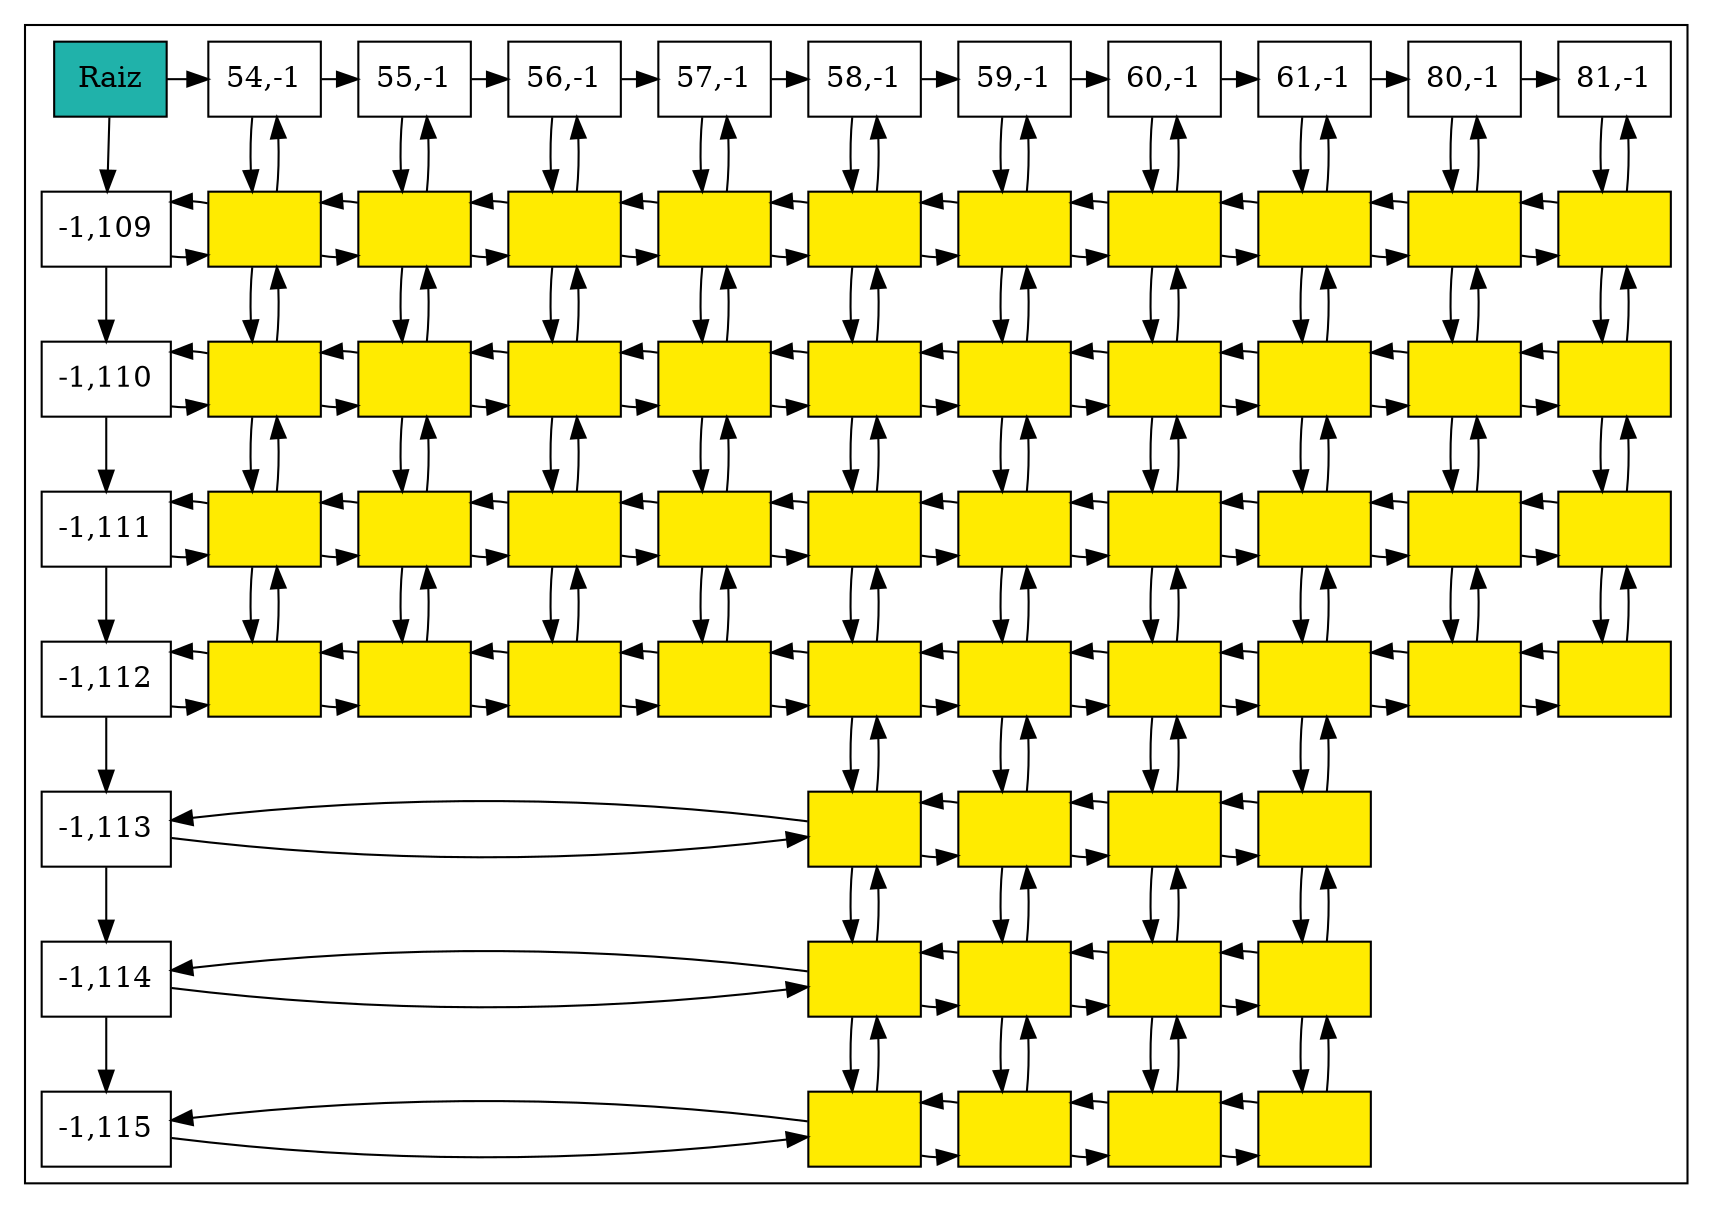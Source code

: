 digraph G {
node[shape=box style=filled];
subgraph cluster_0{
NodoRaiz[label="Raiz" fillcolor=lightseagreen]
Nodo1435937588[fillcolor=white label="-1,109" group=1];
Nodo1257000626[fillcolor=white label="-1,110" group=1];
Nodo1152285469[fillcolor=white label="-1,111" group=1];
Nodo769888429[fillcolor=white label="-1,112" group=1];
Nodo1296847150[fillcolor=white label="-1,113" group=1];
Nodo1711087595[fillcolor=white label="-1,114" group=1];
Nodo1388115674[fillcolor=white label="-1,115" group=1];
Nodo1676370648[fillcolor=white label="54,-1" group=56];
Nodo1275169450[fillcolor=white label="55,-1" group=57];
Nodo1099875974[fillcolor=white label="56,-1" group=58];
Nodo1949430347[fillcolor=white label="57,-1" group=59];
Nodo1291101111[fillcolor=white label="58,-1" group=60];
Nodo216015961[fillcolor=white label="59,-1" group=61];
Nodo1005414837[fillcolor=white label="60,-1" group=62];
Nodo1085634345[fillcolor=white label="61,-1" group=63];
Nodo699764115[fillcolor=white label="80,-1" group=82];
Nodo612021776[fillcolor=white label="81,-1" group=83];
Nodo1435937588->Nodo1257000626;
Nodo1257000626->Nodo1152285469;
Nodo1152285469->Nodo769888429;
Nodo769888429->Nodo1296847150;
Nodo1296847150->Nodo1711087595;
Nodo1711087595->Nodo1388115674;
Nodo1676370648->Nodo1275169450
Nodo1275169450->Nodo1099875974
Nodo1099875974->Nodo1949430347
Nodo1949430347->Nodo1291101111
Nodo1291101111->Nodo216015961
Nodo216015961->Nodo1005414837
Nodo1005414837->Nodo1085634345
Nodo1085634345->Nodo699764115
Nodo699764115->Nodo612021776
NodoRaiz->Nodo1435937588;
NodoRaiz->Nodo1676370648;
{rank=same;NodoRaiz;Nodo1676370648;Nodo1275169450;Nodo1099875974;Nodo1949430347;Nodo1291101111;Nodo216015961;Nodo1005414837;Nodo1085634345;Nodo699764115;Nodo612021776}
Nodo1946862571[label="" fillcolor="#FFEB00"group=56];
Nodo535690876[label="" fillcolor="#FFEB00"group=57];
Nodo439427335[label="" fillcolor="#FFEB00"group=58];
Nodo1804258919[label="" fillcolor="#FFEB00"group=59];
Nodo1237146982[label="" fillcolor="#FFEB00"group=60];
Nodo961758259[label="" fillcolor="#FFEB00"group=61];
Nodo712598279[label="" fillcolor="#FFEB00"group=62];
Nodo389900761[label="" fillcolor="#FFEB00"group=63];
Nodo877150261[label="" fillcolor="#FFEB00"group=82];
Nodo395966547[label="" fillcolor="#FFEB00"group=83];
Nodo1981399292[label="" fillcolor="#FFEB00"group=56];
Nodo169217095[label="" fillcolor="#FFEB00"group=57];
Nodo2091498712[label="" fillcolor="#FFEB00"group=58];
Nodo606767230[label="" fillcolor="#FFEB00"group=59];
Nodo470589991[label="" fillcolor="#FFEB00"group=60];
Nodo641921493[label="" fillcolor="#FFEB00"group=61];
Nodo389863097[label="" fillcolor="#FFEB00"group=62];
Nodo1738921304[label="" fillcolor="#FFEB00"group=63];
Nodo507600401[label="" fillcolor="#FFEB00"group=82];
Nodo792516693[label="" fillcolor="#FFEB00"group=83];
Nodo1589922325[label="" fillcolor="#FFEB00"group=56];
Nodo394419072[label="" fillcolor="#FFEB00"group=57];
Nodo61292215[label="" fillcolor="#FFEB00"group=58];
Nodo1250992358[label="" fillcolor="#FFEB00"group=59];
Nodo913891139[label="" fillcolor="#FFEB00"group=60];
Nodo857988183[label="" fillcolor="#FFEB00"group=61];
Nodo164302338[label="" fillcolor="#FFEB00"group=62];
Nodo1184045133[label="" fillcolor="#FFEB00"group=63];
Nodo920737051[label="" fillcolor="#FFEB00"group=82];
Nodo453895924[label="" fillcolor="#FFEB00"group=83];
Nodo1248284809[label="" fillcolor="#FFEB00"group=56];
Nodo350779640[label="" fillcolor="#FFEB00"group=57];
Nodo673033971[label="" fillcolor="#FFEB00"group=58];
Nodo1557387074[label="" fillcolor="#FFEB00"group=59];
Nodo742405961[label="" fillcolor="#FFEB00"group=60];
Nodo2075702657[label="" fillcolor="#FFEB00"group=61];
Nodo1041753651[label="" fillcolor="#FFEB00"group=62];
Nodo2084331380[label="" fillcolor="#FFEB00"group=63];
Nodo1366017477[label="" fillcolor="#FFEB00"group=82];
Nodo1874945748[label="" fillcolor="#FFEB00"group=83];
Nodo1860576097[label="" fillcolor="#FFEB00"group=60];
Nodo1883178550[label="" fillcolor="#FFEB00"group=61];
Nodo2138419225[label="" fillcolor="#FFEB00"group=62];
Nodo459710181[label="" fillcolor="#FFEB00"group=63];
Nodo1145326531[label="" fillcolor="#FFEB00"group=60];
Nodo1279454155[label="" fillcolor="#FFEB00"group=61];
Nodo518356770[label="" fillcolor="#FFEB00"group=62];
Nodo828066733[label="" fillcolor="#FFEB00"group=63];
Nodo1470567446[label="" fillcolor="#FFEB00"group=60];
Nodo207663514[label="" fillcolor="#FFEB00"group=61];
Nodo969528155[label="" fillcolor="#FFEB00"group=62];
Nodo1386541548[label="" fillcolor="#FFEB00"group=63];
{rank=same}
Nodo1435937588->Nodo1946862571;
Nodo1435937588->Nodo1946862571[dir=back];
Nodo1946862571->Nodo535690876;
Nodo1946862571->Nodo535690876[dir=back];
Nodo535690876->Nodo439427335;
Nodo535690876->Nodo439427335[dir=back];
Nodo439427335->Nodo1804258919;
Nodo439427335->Nodo1804258919[dir=back];
Nodo1804258919->Nodo1237146982;
Nodo1804258919->Nodo1237146982[dir=back];
Nodo1237146982->Nodo961758259;
Nodo1237146982->Nodo961758259[dir=back];
Nodo961758259->Nodo712598279;
Nodo961758259->Nodo712598279[dir=back];
Nodo712598279->Nodo389900761;
Nodo712598279->Nodo389900761[dir=back];
Nodo389900761->Nodo877150261;
Nodo389900761->Nodo877150261[dir=back];
Nodo877150261->Nodo395966547;
Nodo877150261->Nodo395966547[dir=back];
{rank=same;Nodo1435937588;Nodo1946862571;Nodo535690876;Nodo439427335;Nodo1804258919;Nodo1237146982;Nodo961758259;Nodo712598279;Nodo389900761;Nodo877150261;Nodo395966547}
Nodo1257000626->Nodo1981399292;
Nodo1257000626->Nodo1981399292[dir=back];
Nodo1981399292->Nodo169217095;
Nodo1981399292->Nodo169217095[dir=back];
Nodo169217095->Nodo2091498712;
Nodo169217095->Nodo2091498712[dir=back];
Nodo2091498712->Nodo606767230;
Nodo2091498712->Nodo606767230[dir=back];
Nodo606767230->Nodo470589991;
Nodo606767230->Nodo470589991[dir=back];
Nodo470589991->Nodo641921493;
Nodo470589991->Nodo641921493[dir=back];
Nodo641921493->Nodo389863097;
Nodo641921493->Nodo389863097[dir=back];
Nodo389863097->Nodo1738921304;
Nodo389863097->Nodo1738921304[dir=back];
Nodo1738921304->Nodo507600401;
Nodo1738921304->Nodo507600401[dir=back];
Nodo507600401->Nodo792516693;
Nodo507600401->Nodo792516693[dir=back];
{rank=same;Nodo1257000626;Nodo1981399292;Nodo169217095;Nodo2091498712;Nodo606767230;Nodo470589991;Nodo641921493;Nodo389863097;Nodo1738921304;Nodo507600401;Nodo792516693}
Nodo1152285469->Nodo1589922325;
Nodo1152285469->Nodo1589922325[dir=back];
Nodo1589922325->Nodo394419072;
Nodo1589922325->Nodo394419072[dir=back];
Nodo394419072->Nodo61292215;
Nodo394419072->Nodo61292215[dir=back];
Nodo61292215->Nodo1250992358;
Nodo61292215->Nodo1250992358[dir=back];
Nodo1250992358->Nodo913891139;
Nodo1250992358->Nodo913891139[dir=back];
Nodo913891139->Nodo857988183;
Nodo913891139->Nodo857988183[dir=back];
Nodo857988183->Nodo164302338;
Nodo857988183->Nodo164302338[dir=back];
Nodo164302338->Nodo1184045133;
Nodo164302338->Nodo1184045133[dir=back];
Nodo1184045133->Nodo920737051;
Nodo1184045133->Nodo920737051[dir=back];
Nodo920737051->Nodo453895924;
Nodo920737051->Nodo453895924[dir=back];
{rank=same;Nodo1152285469;Nodo1589922325;Nodo394419072;Nodo61292215;Nodo1250992358;Nodo913891139;Nodo857988183;Nodo164302338;Nodo1184045133;Nodo920737051;Nodo453895924}
Nodo769888429->Nodo1248284809;
Nodo769888429->Nodo1248284809[dir=back];
Nodo1248284809->Nodo350779640;
Nodo1248284809->Nodo350779640[dir=back];
Nodo350779640->Nodo673033971;
Nodo350779640->Nodo673033971[dir=back];
Nodo673033971->Nodo1557387074;
Nodo673033971->Nodo1557387074[dir=back];
Nodo1557387074->Nodo742405961;
Nodo1557387074->Nodo742405961[dir=back];
Nodo742405961->Nodo2075702657;
Nodo742405961->Nodo2075702657[dir=back];
Nodo2075702657->Nodo1041753651;
Nodo2075702657->Nodo1041753651[dir=back];
Nodo1041753651->Nodo2084331380;
Nodo1041753651->Nodo2084331380[dir=back];
Nodo2084331380->Nodo1366017477;
Nodo2084331380->Nodo1366017477[dir=back];
Nodo1366017477->Nodo1874945748;
Nodo1366017477->Nodo1874945748[dir=back];
{rank=same;Nodo769888429;Nodo1248284809;Nodo350779640;Nodo673033971;Nodo1557387074;Nodo742405961;Nodo2075702657;Nodo1041753651;Nodo2084331380;Nodo1366017477;Nodo1874945748}
Nodo1296847150->Nodo1860576097;
Nodo1296847150->Nodo1860576097[dir=back];
Nodo1860576097->Nodo1883178550;
Nodo1860576097->Nodo1883178550[dir=back];
Nodo1883178550->Nodo2138419225;
Nodo1883178550->Nodo2138419225[dir=back];
Nodo2138419225->Nodo459710181;
Nodo2138419225->Nodo459710181[dir=back];
{rank=same;Nodo1296847150;Nodo1860576097;Nodo1883178550;Nodo2138419225;Nodo459710181}
Nodo1711087595->Nodo1145326531;
Nodo1711087595->Nodo1145326531[dir=back];
Nodo1145326531->Nodo1279454155;
Nodo1145326531->Nodo1279454155[dir=back];
Nodo1279454155->Nodo518356770;
Nodo1279454155->Nodo518356770[dir=back];
Nodo518356770->Nodo828066733;
Nodo518356770->Nodo828066733[dir=back];
{rank=same;Nodo1711087595;Nodo1145326531;Nodo1279454155;Nodo518356770;Nodo828066733}
Nodo1388115674->Nodo1470567446;
Nodo1388115674->Nodo1470567446[dir=back];
Nodo1470567446->Nodo207663514;
Nodo1470567446->Nodo207663514[dir=back];
Nodo207663514->Nodo969528155;
Nodo207663514->Nodo969528155[dir=back];
Nodo969528155->Nodo1386541548;
Nodo969528155->Nodo1386541548[dir=back];
{rank=same;Nodo1388115674;Nodo1470567446;Nodo207663514;Nodo969528155;Nodo1386541548}
Nodo1676370648->Nodo1946862571;
Nodo1676370648->Nodo1946862571[dir=back];
Nodo1275169450->Nodo535690876;
Nodo1275169450->Nodo535690876[dir=back];
Nodo1099875974->Nodo439427335;
Nodo1099875974->Nodo439427335[dir=back];
Nodo1949430347->Nodo1804258919;
Nodo1949430347->Nodo1804258919[dir=back];
Nodo1291101111->Nodo1237146982;
Nodo1291101111->Nodo1237146982[dir=back];
Nodo216015961->Nodo961758259;
Nodo216015961->Nodo961758259[dir=back];
Nodo1005414837->Nodo712598279;
Nodo1005414837->Nodo712598279[dir=back];
Nodo1085634345->Nodo389900761;
Nodo1085634345->Nodo389900761[dir=back];
Nodo699764115->Nodo877150261;
Nodo699764115->Nodo877150261[dir=back];
Nodo612021776->Nodo395966547;
Nodo612021776->Nodo395966547[dir=back];
Nodo1946862571->Nodo1981399292;
Nodo1946862571->Nodo1981399292[dir=back];
Nodo535690876->Nodo169217095;
Nodo535690876->Nodo169217095[dir=back];
Nodo439427335->Nodo2091498712;
Nodo439427335->Nodo2091498712[dir=back];
Nodo1804258919->Nodo606767230;
Nodo1804258919->Nodo606767230[dir=back];
Nodo1237146982->Nodo470589991;
Nodo1237146982->Nodo470589991[dir=back];
Nodo961758259->Nodo641921493;
Nodo961758259->Nodo641921493[dir=back];
Nodo712598279->Nodo389863097;
Nodo712598279->Nodo389863097[dir=back];
Nodo389900761->Nodo1738921304;
Nodo389900761->Nodo1738921304[dir=back];
Nodo877150261->Nodo507600401;
Nodo877150261->Nodo507600401[dir=back];
Nodo395966547->Nodo792516693;
Nodo395966547->Nodo792516693[dir=back];
Nodo1981399292->Nodo1589922325;
Nodo1981399292->Nodo1589922325[dir=back];
Nodo169217095->Nodo394419072;
Nodo169217095->Nodo394419072[dir=back];
Nodo2091498712->Nodo61292215;
Nodo2091498712->Nodo61292215[dir=back];
Nodo606767230->Nodo1250992358;
Nodo606767230->Nodo1250992358[dir=back];
Nodo470589991->Nodo913891139;
Nodo470589991->Nodo913891139[dir=back];
Nodo641921493->Nodo857988183;
Nodo641921493->Nodo857988183[dir=back];
Nodo389863097->Nodo164302338;
Nodo389863097->Nodo164302338[dir=back];
Nodo1738921304->Nodo1184045133;
Nodo1738921304->Nodo1184045133[dir=back];
Nodo507600401->Nodo920737051;
Nodo507600401->Nodo920737051[dir=back];
Nodo792516693->Nodo453895924;
Nodo792516693->Nodo453895924[dir=back];
Nodo1589922325->Nodo1248284809;
Nodo1589922325->Nodo1248284809[dir=back];
Nodo394419072->Nodo350779640;
Nodo394419072->Nodo350779640[dir=back];
Nodo61292215->Nodo673033971;
Nodo61292215->Nodo673033971[dir=back];
Nodo1250992358->Nodo1557387074;
Nodo1250992358->Nodo1557387074[dir=back];
Nodo913891139->Nodo742405961;
Nodo913891139->Nodo742405961[dir=back];
Nodo857988183->Nodo2075702657;
Nodo857988183->Nodo2075702657[dir=back];
Nodo164302338->Nodo1041753651;
Nodo164302338->Nodo1041753651[dir=back];
Nodo1184045133->Nodo2084331380;
Nodo1184045133->Nodo2084331380[dir=back];
Nodo920737051->Nodo1366017477;
Nodo920737051->Nodo1366017477[dir=back];
Nodo453895924->Nodo1874945748;
Nodo453895924->Nodo1874945748[dir=back];
Nodo742405961->Nodo1860576097;
Nodo742405961->Nodo1860576097[dir=back];
Nodo2075702657->Nodo1883178550;
Nodo2075702657->Nodo1883178550[dir=back];
Nodo1041753651->Nodo2138419225;
Nodo1041753651->Nodo2138419225[dir=back];
Nodo2084331380->Nodo459710181;
Nodo2084331380->Nodo459710181[dir=back];
Nodo1860576097->Nodo1145326531;
Nodo1860576097->Nodo1145326531[dir=back];
Nodo1883178550->Nodo1279454155;
Nodo1883178550->Nodo1279454155[dir=back];
Nodo2138419225->Nodo518356770;
Nodo2138419225->Nodo518356770[dir=back];
Nodo459710181->Nodo828066733;
Nodo459710181->Nodo828066733[dir=back];
Nodo1145326531->Nodo1470567446;
Nodo1145326531->Nodo1470567446[dir=back];
Nodo1279454155->Nodo207663514;
Nodo1279454155->Nodo207663514[dir=back];
Nodo518356770->Nodo969528155;
Nodo518356770->Nodo969528155[dir=back];
Nodo828066733->Nodo1386541548;
Nodo828066733->Nodo1386541548[dir=back];
}
}